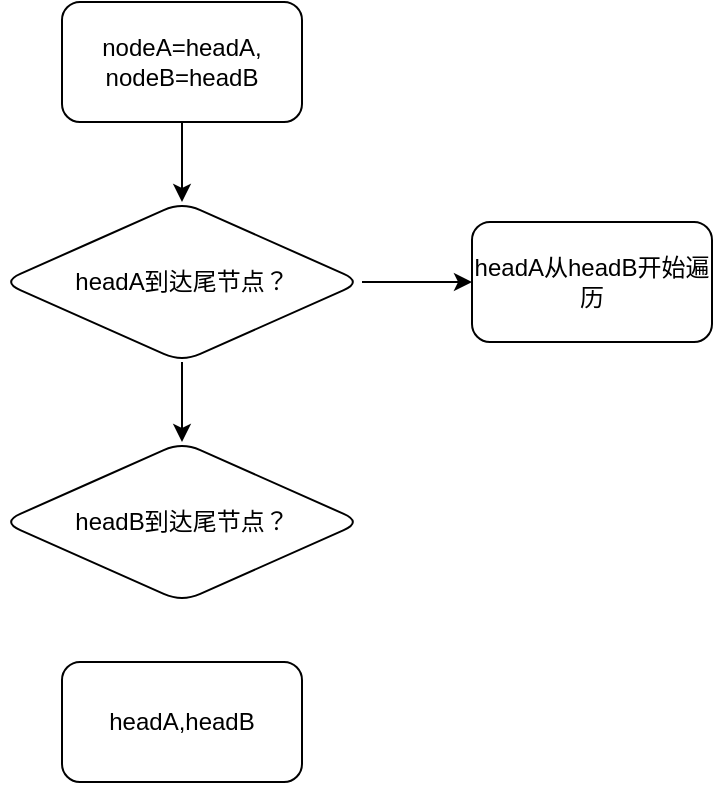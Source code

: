 <mxfile version="20.8.20" type="github">
  <diagram name="第 1 页" id="ydQOMh6CgHXK55kUkNio">
    <mxGraphModel dx="733" dy="377" grid="1" gridSize="10" guides="1" tooltips="1" connect="1" arrows="1" fold="1" page="1" pageScale="1" pageWidth="827" pageHeight="1169" math="0" shadow="0">
      <root>
        <mxCell id="0" />
        <mxCell id="1" parent="0" />
        <mxCell id="8b9J1E50-aUDLi-hy1Nw-4" value="" style="edgeStyle=orthogonalEdgeStyle;rounded=0;orthogonalLoop=1;jettySize=auto;html=1;" edge="1" parent="1" source="8b9J1E50-aUDLi-hy1Nw-1" target="8b9J1E50-aUDLi-hy1Nw-3">
          <mxGeometry relative="1" as="geometry" />
        </mxCell>
        <mxCell id="8b9J1E50-aUDLi-hy1Nw-1" value="nodeA=headA,&lt;br&gt;nodeB=headB" style="rounded=1;whiteSpace=wrap;html=1;" vertex="1" parent="1">
          <mxGeometry x="180" y="100" width="120" height="60" as="geometry" />
        </mxCell>
        <mxCell id="8b9J1E50-aUDLi-hy1Nw-2" value="headA,headB" style="rounded=1;whiteSpace=wrap;html=1;" vertex="1" parent="1">
          <mxGeometry x="180" y="430" width="120" height="60" as="geometry" />
        </mxCell>
        <mxCell id="8b9J1E50-aUDLi-hy1Nw-7" value="" style="edgeStyle=orthogonalEdgeStyle;rounded=0;orthogonalLoop=1;jettySize=auto;html=1;" edge="1" parent="1" source="8b9J1E50-aUDLi-hy1Nw-3" target="8b9J1E50-aUDLi-hy1Nw-6">
          <mxGeometry relative="1" as="geometry" />
        </mxCell>
        <mxCell id="8b9J1E50-aUDLi-hy1Nw-8" value="" style="edgeStyle=orthogonalEdgeStyle;rounded=0;orthogonalLoop=1;jettySize=auto;html=1;" edge="1" parent="1" source="8b9J1E50-aUDLi-hy1Nw-3" target="8b9J1E50-aUDLi-hy1Nw-5">
          <mxGeometry relative="1" as="geometry" />
        </mxCell>
        <mxCell id="8b9J1E50-aUDLi-hy1Nw-3" value="headA到达尾节点？" style="rhombus;whiteSpace=wrap;html=1;rounded=1;" vertex="1" parent="1">
          <mxGeometry x="150" y="200" width="180" height="80" as="geometry" />
        </mxCell>
        <mxCell id="8b9J1E50-aUDLi-hy1Nw-5" value="headB到达尾节点？" style="rhombus;whiteSpace=wrap;html=1;rounded=1;" vertex="1" parent="1">
          <mxGeometry x="150" y="320" width="180" height="80" as="geometry" />
        </mxCell>
        <mxCell id="8b9J1E50-aUDLi-hy1Nw-6" value="headA从headB开始遍历" style="whiteSpace=wrap;html=1;rounded=1;" vertex="1" parent="1">
          <mxGeometry x="385" y="210" width="120" height="60" as="geometry" />
        </mxCell>
      </root>
    </mxGraphModel>
  </diagram>
</mxfile>
